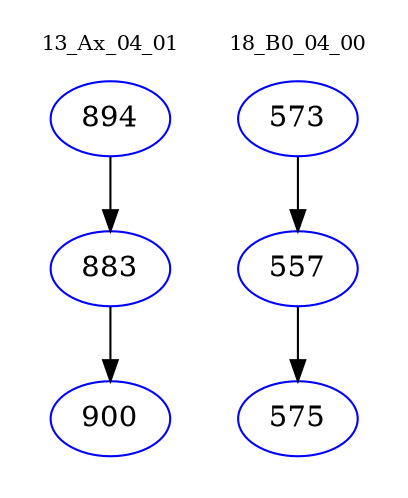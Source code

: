digraph{
subgraph cluster_0 {
color = white
label = "13_Ax_04_01";
fontsize=10;
T0_894 [label="894", color="blue"]
T0_894 -> T0_883 [color="black"]
T0_883 [label="883", color="blue"]
T0_883 -> T0_900 [color="black"]
T0_900 [label="900", color="blue"]
}
subgraph cluster_1 {
color = white
label = "18_B0_04_00";
fontsize=10;
T1_573 [label="573", color="blue"]
T1_573 -> T1_557 [color="black"]
T1_557 [label="557", color="blue"]
T1_557 -> T1_575 [color="black"]
T1_575 [label="575", color="blue"]
}
}
